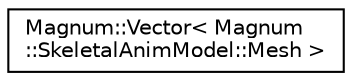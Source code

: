 digraph "圖形化之類別階層"
{
  edge [fontname="Helvetica",fontsize="10",labelfontname="Helvetica",labelfontsize="10"];
  node [fontname="Helvetica",fontsize="10",shape=record];
  rankdir="LR";
  Node1 [label="Magnum::Vector\< Magnum\l::SkeletalAnimModel::Mesh \>",height=0.2,width=0.4,color="black", fillcolor="white", style="filled",URL="$class_magnum_1_1_vector.html"];
}
